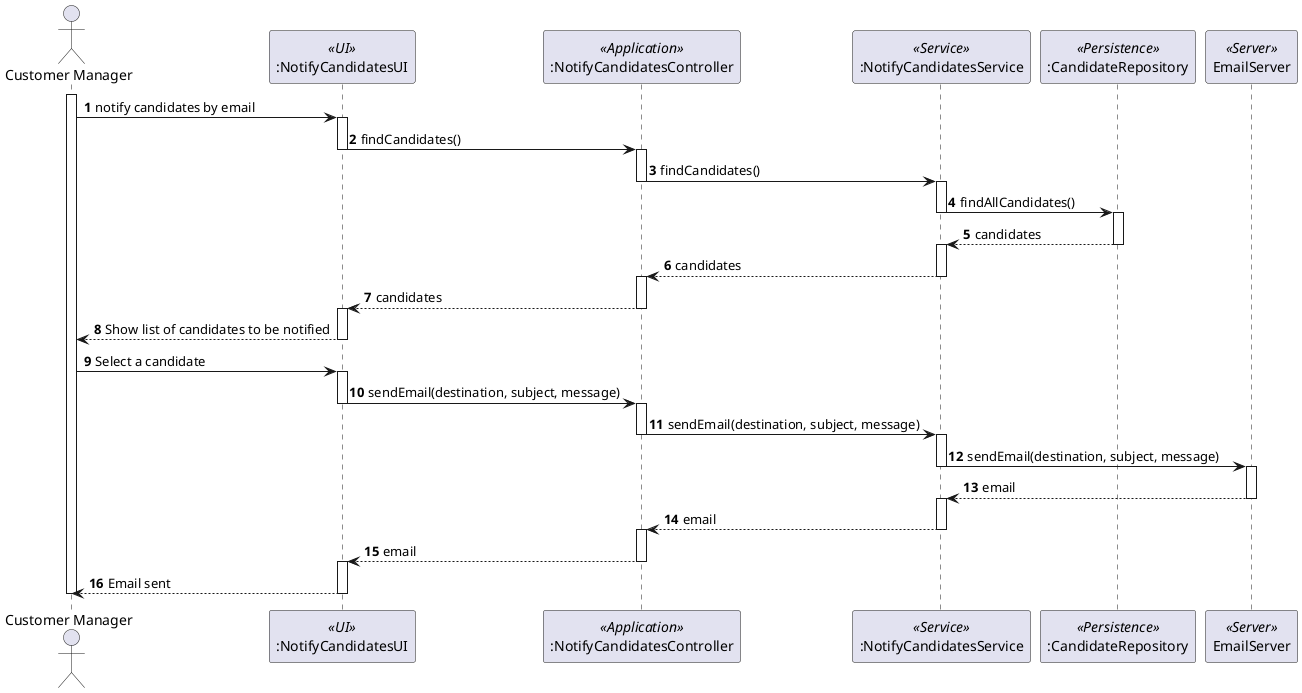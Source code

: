 @startuml

actor "Customer Manager" as Agent
participant ":NotifyCandidatesUI" as ui <<UI>>
participant ":NotifyCandidatesController" as ctrl <<Application>>
participant ":NotifyCandidatesService" as appServ <<Service>>

participant ":CandidateRepository" as candRepo <<Persistence>>
'participant ":ApplicationRepository" as appRepo <<Persistence>>
'participant ":JobOpeningApplication" as app <<Domain>>
participant "EmailServer" as server <<Server>>

autonumber

activate Agent

Agent -> ui: notify candidates by email
activate ui

ui -> ctrl: findCandidates()
deactivate ui
activate ctrl

ctrl -> appServ: findCandidates()

deactivate ctrl

activate appServ

appServ -> candRepo: findAllCandidates()
deactivate appServ

activate candRepo

candRepo --> appServ: candidates
deactivate candRepo
activate appServ
deactivate candRepo


appServ --> ctrl: candidates
deactivate appServ
activate ctrl

deactivate appServ
ctrl --> ui: candidates
deactivate ctrl
activate ui

deactivate ctrl




ui --> Agent : Show list of candidates to be notified
deactivate ui
Agent -> ui: Select a candidate
activate ui

ui -> ctrl: sendEmail(destination, subject, message)
deactivate ui

activate ctrl

ctrl -> appServ: sendEmail(destination, subject, message)
deactivate ctrl
activate appServ

appServ -> server: sendEmail(destination, subject, message)
deactivate appServ

activate server

server --> appServ: email
deactivate server

activate appServ

appServ --> ctrl: email
deactivate appServ

activate ctrl

ctrl --> ui: email
deactivate ctrl


activate ui

ui --> Agent : Email sent

deactivate ui






deactivate Agent



@enduml